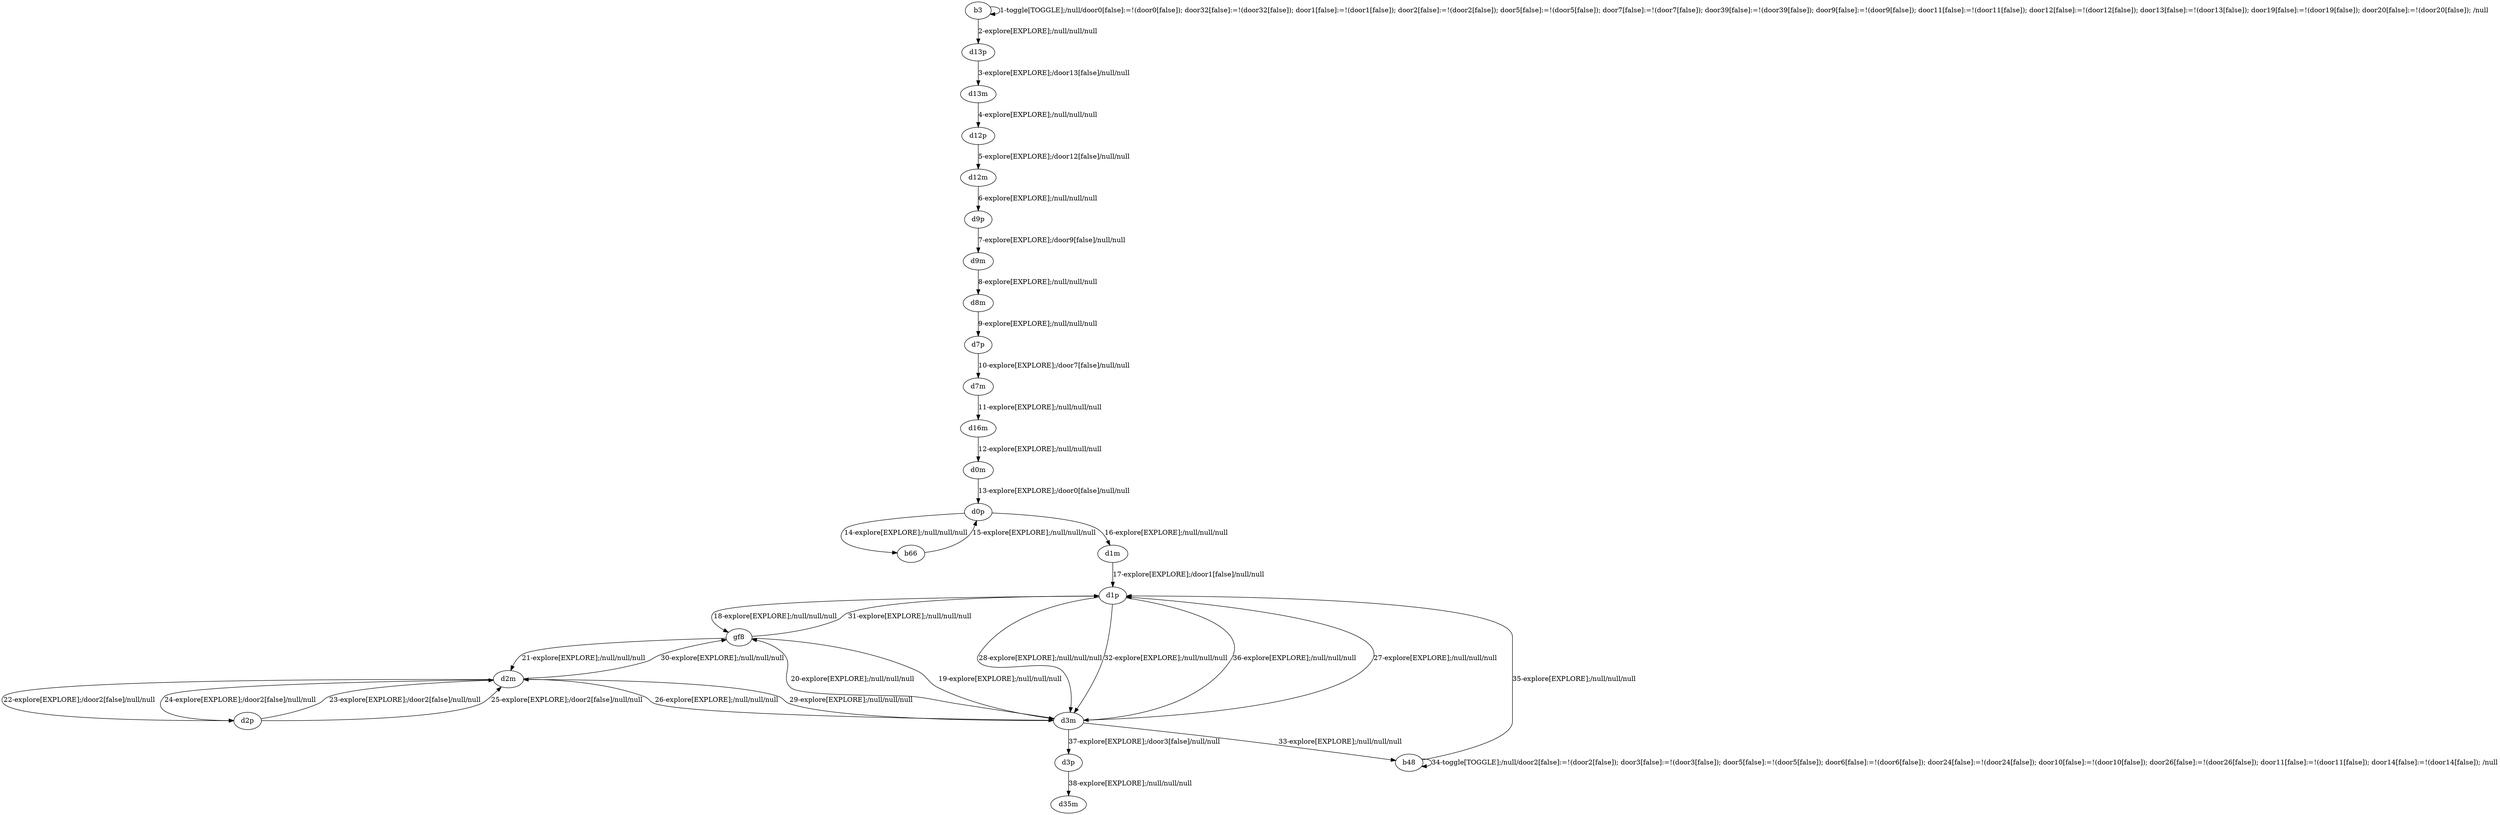 # Total number of goals covered by this test: 4
# gf8 --> d2m
# d2m --> d3m
# d3m --> gf8
# d2p --> d2m

digraph g {
"b3" -> "b3" [label = "1-toggle[TOGGLE];/null/door0[false]:=!(door0[false]); door32[false]:=!(door32[false]); door1[false]:=!(door1[false]); door2[false]:=!(door2[false]); door5[false]:=!(door5[false]); door7[false]:=!(door7[false]); door39[false]:=!(door39[false]); door9[false]:=!(door9[false]); door11[false]:=!(door11[false]); door12[false]:=!(door12[false]); door13[false]:=!(door13[false]); door19[false]:=!(door19[false]); door20[false]:=!(door20[false]); /null"];
"b3" -> "d13p" [label = "2-explore[EXPLORE];/null/null/null"];
"d13p" -> "d13m" [label = "3-explore[EXPLORE];/door13[false]/null/null"];
"d13m" -> "d12p" [label = "4-explore[EXPLORE];/null/null/null"];
"d12p" -> "d12m" [label = "5-explore[EXPLORE];/door12[false]/null/null"];
"d12m" -> "d9p" [label = "6-explore[EXPLORE];/null/null/null"];
"d9p" -> "d9m" [label = "7-explore[EXPLORE];/door9[false]/null/null"];
"d9m" -> "d8m" [label = "8-explore[EXPLORE];/null/null/null"];
"d8m" -> "d7p" [label = "9-explore[EXPLORE];/null/null/null"];
"d7p" -> "d7m" [label = "10-explore[EXPLORE];/door7[false]/null/null"];
"d7m" -> "d16m" [label = "11-explore[EXPLORE];/null/null/null"];
"d16m" -> "d0m" [label = "12-explore[EXPLORE];/null/null/null"];
"d0m" -> "d0p" [label = "13-explore[EXPLORE];/door0[false]/null/null"];
"d0p" -> "b66" [label = "14-explore[EXPLORE];/null/null/null"];
"b66" -> "d0p" [label = "15-explore[EXPLORE];/null/null/null"];
"d0p" -> "d1m" [label = "16-explore[EXPLORE];/null/null/null"];
"d1m" -> "d1p" [label = "17-explore[EXPLORE];/door1[false]/null/null"];
"d1p" -> "gf8" [label = "18-explore[EXPLORE];/null/null/null"];
"gf8" -> "d3m" [label = "19-explore[EXPLORE];/null/null/null"];
"d3m" -> "gf8" [label = "20-explore[EXPLORE];/null/null/null"];
"gf8" -> "d2m" [label = "21-explore[EXPLORE];/null/null/null"];
"d2m" -> "d2p" [label = "22-explore[EXPLORE];/door2[false]/null/null"];
"d2p" -> "d2m" [label = "23-explore[EXPLORE];/door2[false]/null/null"];
"d2m" -> "d2p" [label = "24-explore[EXPLORE];/door2[false]/null/null"];
"d2p" -> "d2m" [label = "25-explore[EXPLORE];/door2[false]/null/null"];
"d2m" -> "d3m" [label = "26-explore[EXPLORE];/null/null/null"];
"d3m" -> "d1p" [label = "27-explore[EXPLORE];/null/null/null"];
"d1p" -> "d3m" [label = "28-explore[EXPLORE];/null/null/null"];
"d3m" -> "d2m" [label = "29-explore[EXPLORE];/null/null/null"];
"d2m" -> "gf8" [label = "30-explore[EXPLORE];/null/null/null"];
"gf8" -> "d1p" [label = "31-explore[EXPLORE];/null/null/null"];
"d1p" -> "d3m" [label = "32-explore[EXPLORE];/null/null/null"];
"d3m" -> "b48" [label = "33-explore[EXPLORE];/null/null/null"];
"b48" -> "b48" [label = "34-toggle[TOGGLE];/null/door2[false]:=!(door2[false]); door3[false]:=!(door3[false]); door5[false]:=!(door5[false]); door6[false]:=!(door6[false]); door24[false]:=!(door24[false]); door10[false]:=!(door10[false]); door26[false]:=!(door26[false]); door11[false]:=!(door11[false]); door14[false]:=!(door14[false]); /null"];
"b48" -> "d1p" [label = "35-explore[EXPLORE];/null/null/null"];
"d1p" -> "d3m" [label = "36-explore[EXPLORE];/null/null/null"];
"d3m" -> "d3p" [label = "37-explore[EXPLORE];/door3[false]/null/null"];
"d3p" -> "d35m" [label = "38-explore[EXPLORE];/null/null/null"];
}